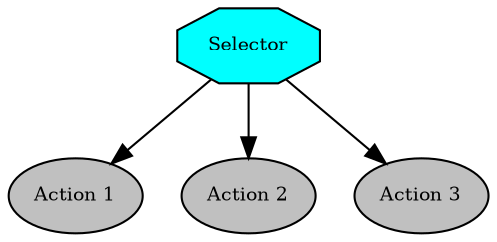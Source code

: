 digraph pastafarianism {
ordering=out;
graph [fontname="times-roman"];
node [fontname="times-roman"];
edge [fontname="times-roman"];
Selector [fillcolor=cyan, fontcolor=black, fontsize=9, label=Selector, shape=octagon, style=filled];
"Action 1" [fillcolor=gray, fontcolor=black, fontsize=9, label="Action 1", shape=ellipse, style=filled];
Selector -> "Action 1";
"Action 2" [fillcolor=gray, fontcolor=black, fontsize=9, label="Action 2", shape=ellipse, style=filled];
Selector -> "Action 2";
"Action 3" [fillcolor=gray, fontcolor=black, fontsize=9, label="Action 3", shape=ellipse, style=filled];
Selector -> "Action 3";
}
